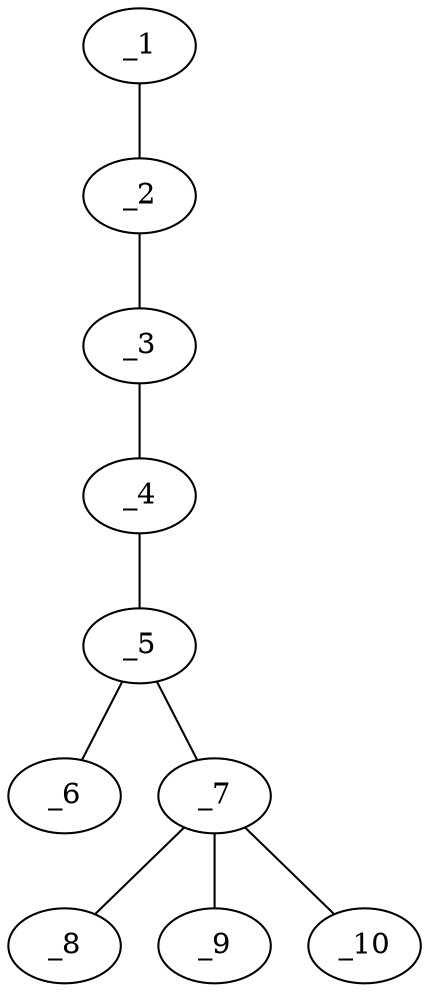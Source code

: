 graph molid634139 {
	_1	 [charge=0,
		chem=1,
		symbol="C  ",
		x="7.1962",
		y="0.183"];
	_2	 [charge=0,
		chem=1,
		symbol="C  ",
		x="6.3301",
		y="-0.317"];
	_1 -- _2	 [valence=1];
	_3	 [charge=0,
		chem=1,
		symbol="C  ",
		x="5.4641",
		y="0.183"];
	_2 -- _3	 [valence=1];
	_4	 [charge=0,
		chem=1,
		symbol="C  ",
		x="4.5981",
		y="-0.317"];
	_3 -- _4	 [valence=1];
	_5	 [charge=0,
		chem=1,
		symbol="C  ",
		x="3.7321",
		y="0.183"];
	_4 -- _5	 [valence=2];
	_6	 [charge=0,
		chem=10,
		symbol="Br ",
		x="3.7321",
		y="1.183"];
	_5 -- _6	 [valence=1];
	_7	 [charge=0,
		chem=17,
		symbol="Si ",
		x="2.866",
		y="-0.317"];
	_5 -- _7	 [valence=1];
	_8	 [charge=0,
		chem=1,
		symbol="C  ",
		x=2,
		y="-0.817"];
	_7 -- _8	 [valence=1];
	_9	 [charge=0,
		chem=1,
		symbol="C  ",
		x="3.366",
		y="-1.183"];
	_7 -- _9	 [valence=1];
	_10	 [charge=0,
		chem=1,
		symbol="C  ",
		x="2.366",
		y="0.549"];
	_7 -- _10	 [valence=1];
}
